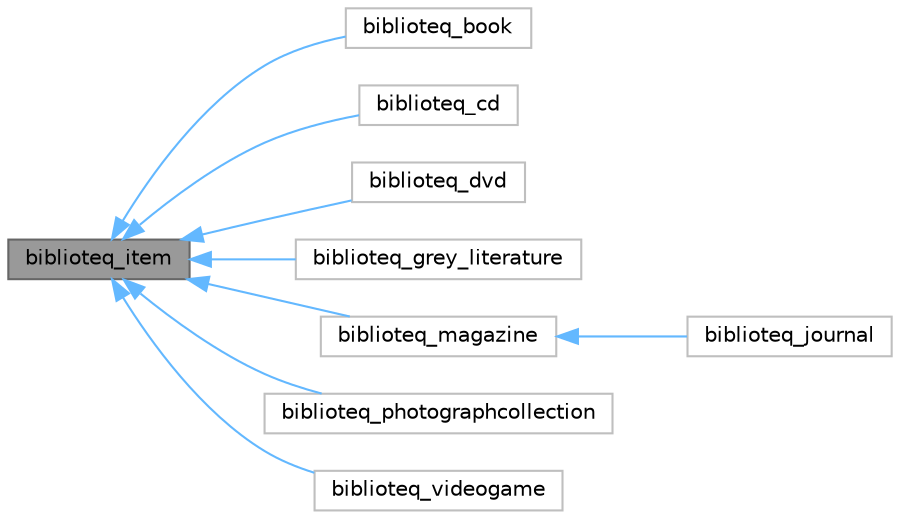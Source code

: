 digraph "biblioteq_item"
{
 // LATEX_PDF_SIZE
  bgcolor="transparent";
  edge [fontname=Helvetica,fontsize=10,labelfontname=Helvetica,labelfontsize=10];
  node [fontname=Helvetica,fontsize=10,shape=box,height=0.2,width=0.4];
  rankdir="LR";
  Node1 [id="Node000001",label="biblioteq_item",height=0.2,width=0.4,color="gray40", fillcolor="grey60", style="filled", fontcolor="black",tooltip=" "];
  Node1 -> Node2 [id="edge1_Node000001_Node000002",dir="back",color="steelblue1",style="solid",tooltip=" "];
  Node2 [id="Node000002",label="biblioteq_book",height=0.2,width=0.4,color="grey75", fillcolor="white", style="filled",URL="$classbiblioteq__book.html",tooltip=" "];
  Node1 -> Node3 [id="edge2_Node000001_Node000003",dir="back",color="steelblue1",style="solid",tooltip=" "];
  Node3 [id="Node000003",label="biblioteq_cd",height=0.2,width=0.4,color="grey75", fillcolor="white", style="filled",URL="$classbiblioteq__cd.html",tooltip=" "];
  Node1 -> Node4 [id="edge3_Node000001_Node000004",dir="back",color="steelblue1",style="solid",tooltip=" "];
  Node4 [id="Node000004",label="biblioteq_dvd",height=0.2,width=0.4,color="grey75", fillcolor="white", style="filled",URL="$classbiblioteq__dvd.html",tooltip=" "];
  Node1 -> Node5 [id="edge4_Node000001_Node000005",dir="back",color="steelblue1",style="solid",tooltip=" "];
  Node5 [id="Node000005",label="biblioteq_grey_literature",height=0.2,width=0.4,color="grey75", fillcolor="white", style="filled",URL="$classbiblioteq__grey__literature.html",tooltip=" "];
  Node1 -> Node6 [id="edge5_Node000001_Node000006",dir="back",color="steelblue1",style="solid",tooltip=" "];
  Node6 [id="Node000006",label="biblioteq_magazine",height=0.2,width=0.4,color="grey75", fillcolor="white", style="filled",URL="$classbiblioteq__magazine.html",tooltip=" "];
  Node6 -> Node7 [id="edge6_Node000006_Node000007",dir="back",color="steelblue1",style="solid",tooltip=" "];
  Node7 [id="Node000007",label="biblioteq_journal",height=0.2,width=0.4,color="grey75", fillcolor="white", style="filled",URL="$classbiblioteq__journal.html",tooltip=" "];
  Node1 -> Node8 [id="edge7_Node000001_Node000008",dir="back",color="steelblue1",style="solid",tooltip=" "];
  Node8 [id="Node000008",label="biblioteq_photographcollection",height=0.2,width=0.4,color="grey75", fillcolor="white", style="filled",URL="$classbiblioteq__photographcollection.html",tooltip=" "];
  Node1 -> Node9 [id="edge8_Node000001_Node000009",dir="back",color="steelblue1",style="solid",tooltip=" "];
  Node9 [id="Node000009",label="biblioteq_videogame",height=0.2,width=0.4,color="grey75", fillcolor="white", style="filled",URL="$classbiblioteq__videogame.html",tooltip=" "];
}
